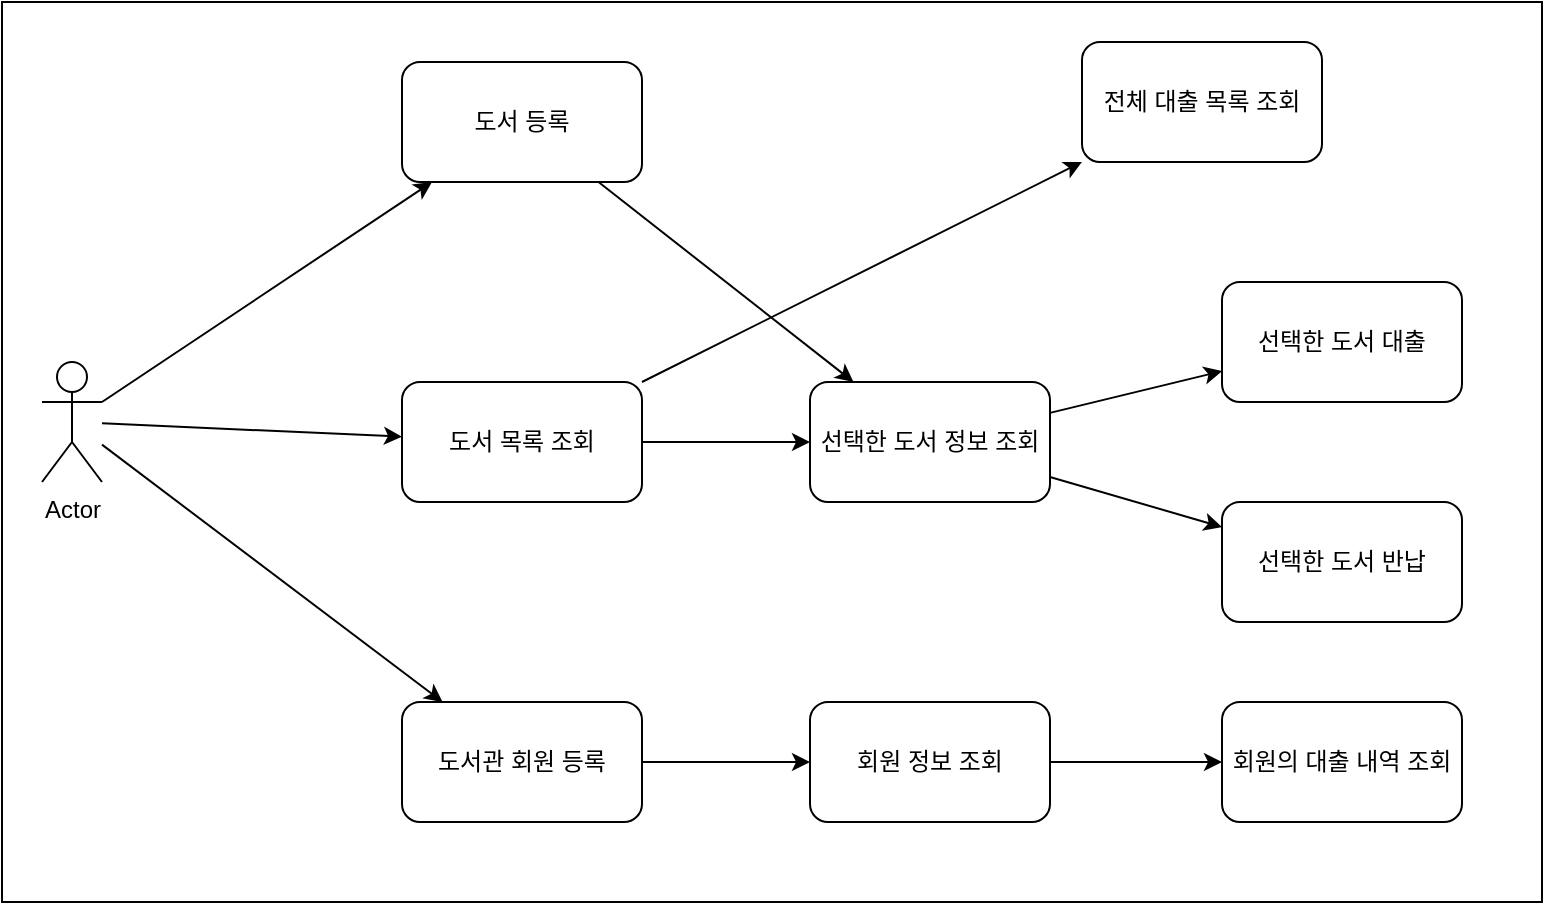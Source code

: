<mxfile version="22.0.8" type="github">
  <diagram name="페이지-1" id="cX7erf8BxX3n9yNCefGl">
    <mxGraphModel dx="954" dy="585" grid="1" gridSize="10" guides="1" tooltips="1" connect="1" arrows="1" fold="1" page="1" pageScale="1" pageWidth="1169" pageHeight="827" math="0" shadow="0">
      <root>
        <mxCell id="0" />
        <mxCell id="1" parent="0" />
        <mxCell id="mukHgHj0lusfHrFC3gfv-19" value="" style="rounded=0;whiteSpace=wrap;html=1;" parent="1" vertex="1">
          <mxGeometry x="210" y="180" width="770" height="450" as="geometry" />
        </mxCell>
        <mxCell id="mukHgHj0lusfHrFC3gfv-1" value="Actor" style="shape=umlActor;verticalLabelPosition=bottom;verticalAlign=top;html=1;outlineConnect=0;" parent="1" vertex="1">
          <mxGeometry x="230" y="360" width="30" height="60" as="geometry" />
        </mxCell>
        <mxCell id="mukHgHj0lusfHrFC3gfv-2" value="도서 등록" style="rounded=1;whiteSpace=wrap;html=1;" parent="1" vertex="1">
          <mxGeometry x="410" y="210" width="120" height="60" as="geometry" />
        </mxCell>
        <mxCell id="mukHgHj0lusfHrFC3gfv-3" value="선택한 도서 정보 조회" style="rounded=1;whiteSpace=wrap;html=1;" parent="1" vertex="1">
          <mxGeometry x="614" y="370" width="120" height="60" as="geometry" />
        </mxCell>
        <mxCell id="mukHgHj0lusfHrFC3gfv-4" value="도서 목록 조회" style="rounded=1;whiteSpace=wrap;html=1;" parent="1" vertex="1">
          <mxGeometry x="410" y="370" width="120" height="60" as="geometry" />
        </mxCell>
        <mxCell id="mukHgHj0lusfHrFC3gfv-5" value="도서관 회원 등록" style="rounded=1;whiteSpace=wrap;html=1;" parent="1" vertex="1">
          <mxGeometry x="410" y="530" width="120" height="60" as="geometry" />
        </mxCell>
        <mxCell id="mukHgHj0lusfHrFC3gfv-6" value="선택한 도서 대출" style="rounded=1;whiteSpace=wrap;html=1;" parent="1" vertex="1">
          <mxGeometry x="820" y="320" width="120" height="60" as="geometry" />
        </mxCell>
        <mxCell id="mukHgHj0lusfHrFC3gfv-7" value="선택한 도서 반납" style="rounded=1;whiteSpace=wrap;html=1;" parent="1" vertex="1">
          <mxGeometry x="820" y="430" width="120" height="60" as="geometry" />
        </mxCell>
        <mxCell id="mukHgHj0lusfHrFC3gfv-8" value="회원 정보 조회" style="rounded=1;whiteSpace=wrap;html=1;" parent="1" vertex="1">
          <mxGeometry x="614" y="530" width="120" height="60" as="geometry" />
        </mxCell>
        <mxCell id="mukHgHj0lusfHrFC3gfv-9" value="" style="endArrow=classic;html=1;rounded=0;" parent="1" source="mukHgHj0lusfHrFC3gfv-1" target="mukHgHj0lusfHrFC3gfv-2" edge="1">
          <mxGeometry width="50" height="50" relative="1" as="geometry">
            <mxPoint x="590" y="460" as="sourcePoint" />
            <mxPoint x="640" y="410" as="targetPoint" />
          </mxGeometry>
        </mxCell>
        <mxCell id="mukHgHj0lusfHrFC3gfv-10" value="" style="endArrow=classic;html=1;rounded=0;" parent="1" source="mukHgHj0lusfHrFC3gfv-1" target="mukHgHj0lusfHrFC3gfv-4" edge="1">
          <mxGeometry width="50" height="50" relative="1" as="geometry">
            <mxPoint x="590" y="460" as="sourcePoint" />
            <mxPoint x="640" y="410" as="targetPoint" />
          </mxGeometry>
        </mxCell>
        <mxCell id="mukHgHj0lusfHrFC3gfv-11" value="" style="endArrow=classic;html=1;rounded=0;" parent="1" source="mukHgHj0lusfHrFC3gfv-1" target="mukHgHj0lusfHrFC3gfv-5" edge="1">
          <mxGeometry width="50" height="50" relative="1" as="geometry">
            <mxPoint x="590" y="460" as="sourcePoint" />
            <mxPoint x="640" y="410" as="targetPoint" />
          </mxGeometry>
        </mxCell>
        <mxCell id="mukHgHj0lusfHrFC3gfv-12" value="" style="endArrow=classic;html=1;rounded=0;" parent="1" source="mukHgHj0lusfHrFC3gfv-4" target="mukHgHj0lusfHrFC3gfv-3" edge="1">
          <mxGeometry width="50" height="50" relative="1" as="geometry">
            <mxPoint x="590" y="460" as="sourcePoint" />
            <mxPoint x="640" y="410" as="targetPoint" />
          </mxGeometry>
        </mxCell>
        <mxCell id="mukHgHj0lusfHrFC3gfv-13" value="" style="endArrow=classic;html=1;rounded=0;" parent="1" source="mukHgHj0lusfHrFC3gfv-3" target="mukHgHj0lusfHrFC3gfv-6" edge="1">
          <mxGeometry width="50" height="50" relative="1" as="geometry">
            <mxPoint x="590" y="460" as="sourcePoint" />
            <mxPoint x="640" y="410" as="targetPoint" />
          </mxGeometry>
        </mxCell>
        <mxCell id="mukHgHj0lusfHrFC3gfv-14" value="" style="endArrow=classic;html=1;rounded=0;" parent="1" source="mukHgHj0lusfHrFC3gfv-3" target="mukHgHj0lusfHrFC3gfv-7" edge="1">
          <mxGeometry width="50" height="50" relative="1" as="geometry">
            <mxPoint x="590" y="460" as="sourcePoint" />
            <mxPoint x="640" y="410" as="targetPoint" />
          </mxGeometry>
        </mxCell>
        <mxCell id="mukHgHj0lusfHrFC3gfv-16" value="" style="endArrow=classic;html=1;rounded=0;" parent="1" source="mukHgHj0lusfHrFC3gfv-5" target="mukHgHj0lusfHrFC3gfv-8" edge="1">
          <mxGeometry width="50" height="50" relative="1" as="geometry">
            <mxPoint x="590" y="460" as="sourcePoint" />
            <mxPoint x="640" y="410" as="targetPoint" />
          </mxGeometry>
        </mxCell>
        <mxCell id="mukHgHj0lusfHrFC3gfv-18" value="" style="endArrow=classic;html=1;rounded=0;" parent="1" source="mukHgHj0lusfHrFC3gfv-2" target="mukHgHj0lusfHrFC3gfv-3" edge="1">
          <mxGeometry width="50" height="50" relative="1" as="geometry">
            <mxPoint x="590" y="460" as="sourcePoint" />
            <mxPoint x="640" y="410" as="targetPoint" />
          </mxGeometry>
        </mxCell>
        <mxCell id="iJpomYQpbBA8JhHckMXo-1" value="회원의 대출 내역 조회" style="rounded=1;whiteSpace=wrap;html=1;" vertex="1" parent="1">
          <mxGeometry x="820" y="530" width="120" height="60" as="geometry" />
        </mxCell>
        <mxCell id="iJpomYQpbBA8JhHckMXo-2" value="" style="endArrow=classic;html=1;rounded=0;" edge="1" parent="1" source="mukHgHj0lusfHrFC3gfv-8" target="iJpomYQpbBA8JhHckMXo-1">
          <mxGeometry width="50" height="50" relative="1" as="geometry">
            <mxPoint x="530" y="440" as="sourcePoint" />
            <mxPoint x="580" y="390" as="targetPoint" />
          </mxGeometry>
        </mxCell>
        <mxCell id="iJpomYQpbBA8JhHckMXo-3" value="전체 대출 목록 조회" style="rounded=1;whiteSpace=wrap;html=1;" vertex="1" parent="1">
          <mxGeometry x="750" y="200" width="120" height="60" as="geometry" />
        </mxCell>
        <mxCell id="iJpomYQpbBA8JhHckMXo-4" value="" style="endArrow=classic;html=1;rounded=0;" edge="1" parent="1" source="mukHgHj0lusfHrFC3gfv-4" target="iJpomYQpbBA8JhHckMXo-3">
          <mxGeometry width="50" height="50" relative="1" as="geometry">
            <mxPoint x="530" y="410" as="sourcePoint" />
            <mxPoint x="580" y="360" as="targetPoint" />
          </mxGeometry>
        </mxCell>
      </root>
    </mxGraphModel>
  </diagram>
</mxfile>
